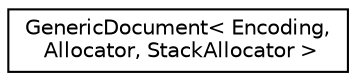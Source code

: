 digraph "Graphical Class Hierarchy"
{
 // LATEX_PDF_SIZE
  edge [fontname="Helvetica",fontsize="10",labelfontname="Helvetica",labelfontsize="10"];
  node [fontname="Helvetica",fontsize="10",shape=record];
  rankdir="LR";
  Node0 [label="GenericDocument\< Encoding,\l Allocator, StackAllocator \>",height=0.2,width=0.4,color="black", fillcolor="white", style="filled",URL="$class_generic_document.html",tooltip="A document for parsing JSON text as DOM."];
}
